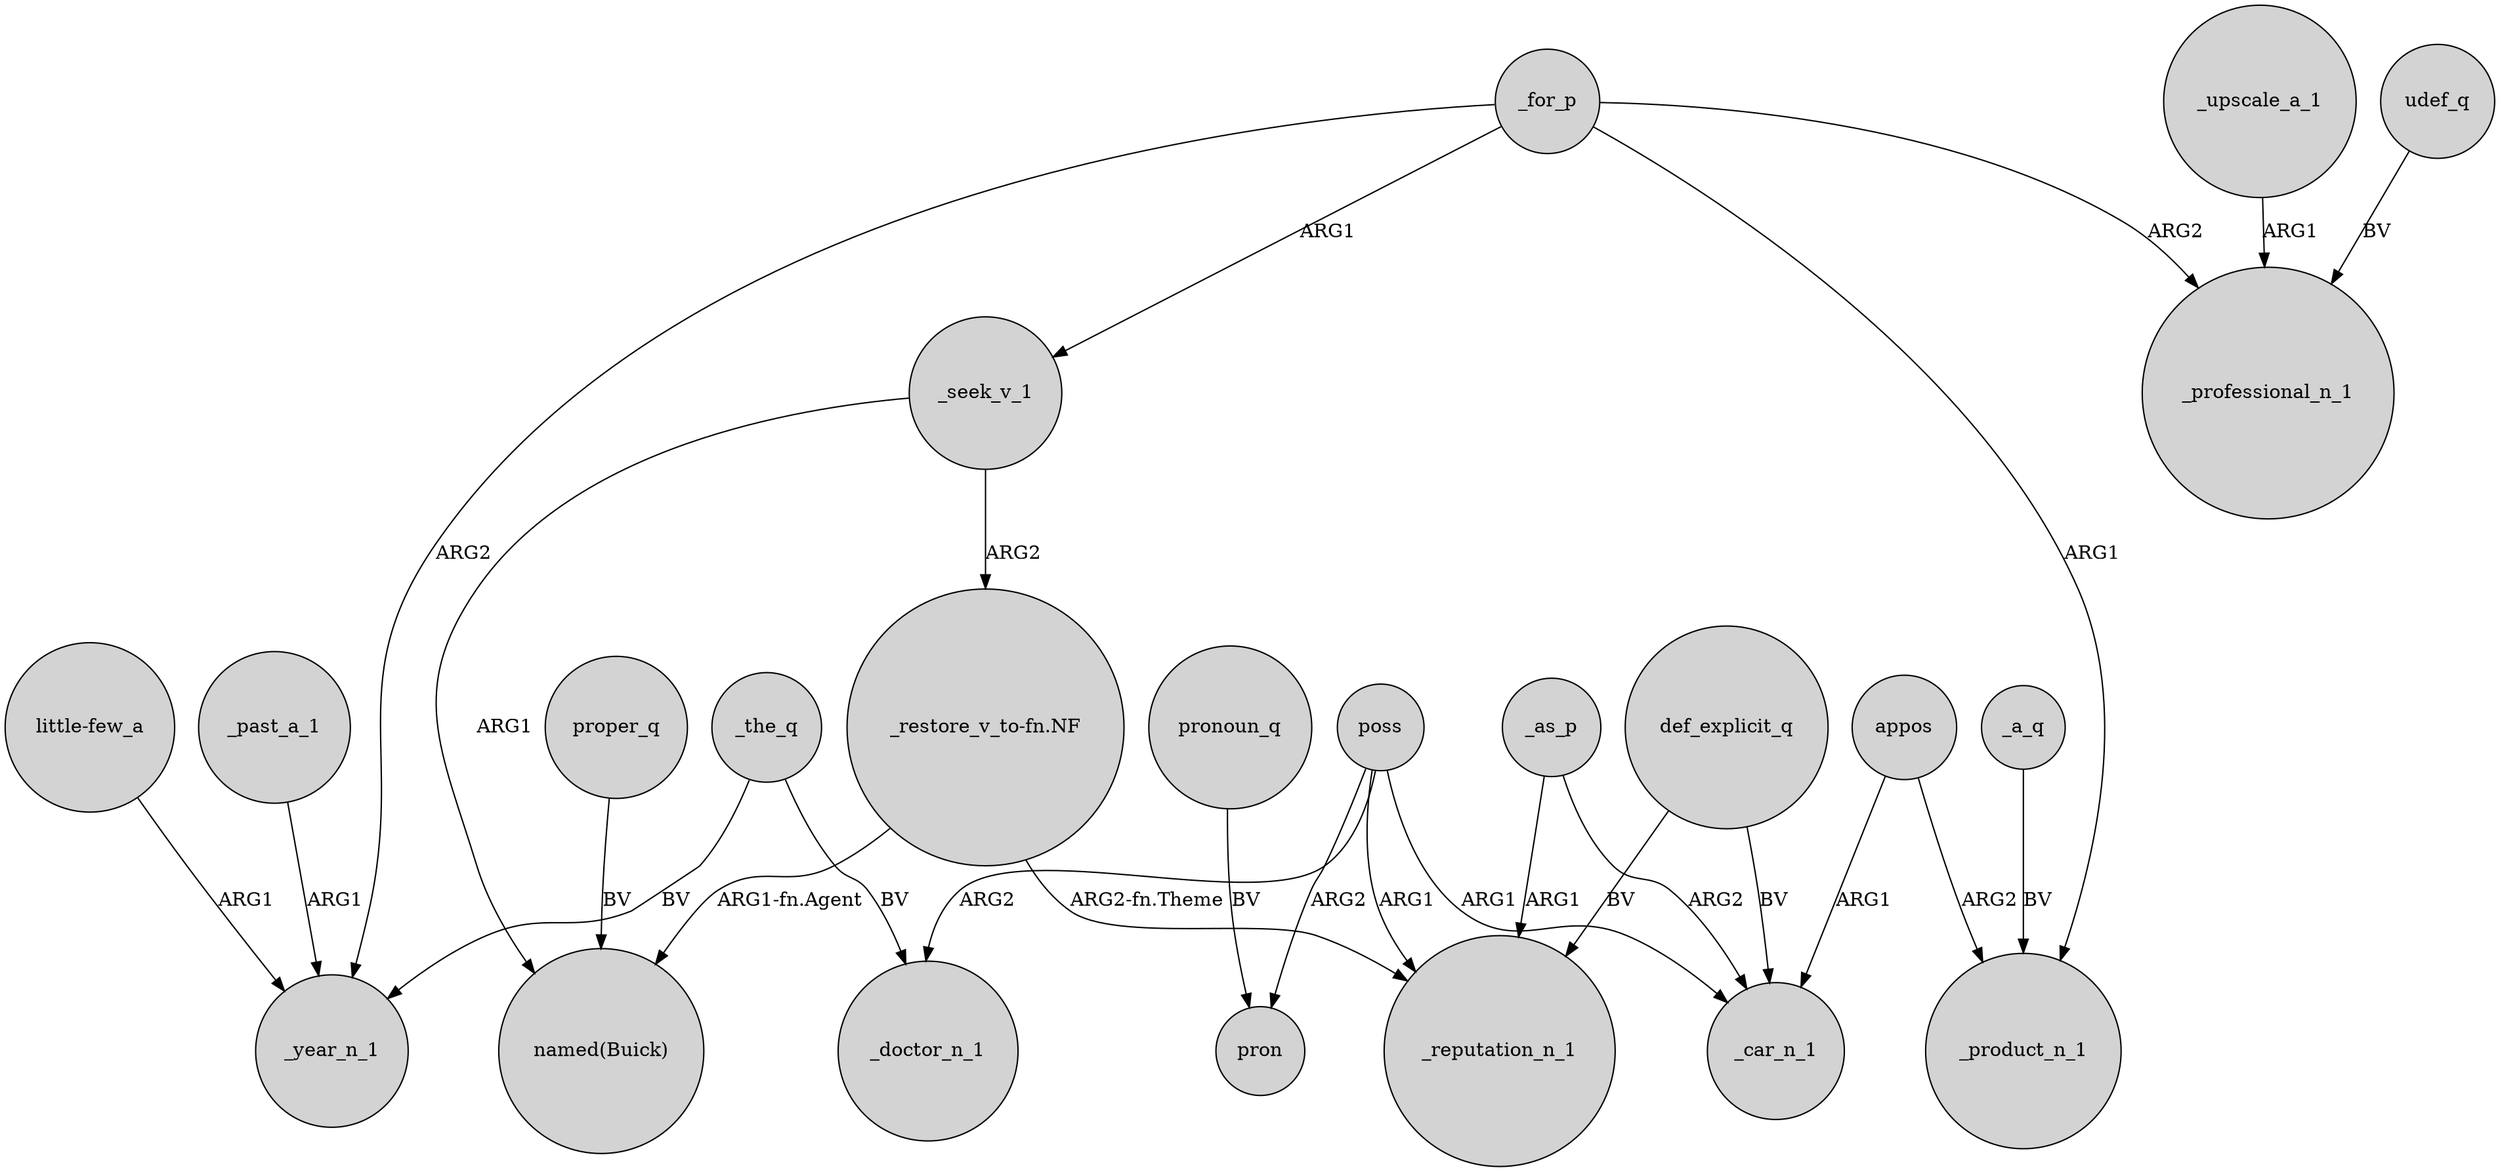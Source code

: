 digraph {
	node [shape=circle style=filled]
	"_restore_v_to-fn.NF" -> "named(Buick)" [label="ARG1-fn.Agent"]
	_for_p -> _professional_n_1 [label=ARG2]
	_for_p -> _year_n_1 [label=ARG2]
	poss -> pron [label=ARG2]
	_the_q -> _doctor_n_1 [label=BV]
	poss -> _car_n_1 [label=ARG1]
	def_explicit_q -> _reputation_n_1 [label=BV]
	_a_q -> _product_n_1 [label=BV]
	poss -> _reputation_n_1 [label=ARG1]
	def_explicit_q -> _car_n_1 [label=BV]
	_for_p -> _seek_v_1 [label=ARG1]
	_upscale_a_1 -> _professional_n_1 [label=ARG1]
	_seek_v_1 -> "named(Buick)" [label=ARG1]
	_as_p -> _car_n_1 [label=ARG2]
	_past_a_1 -> _year_n_1 [label=ARG1]
	proper_q -> "named(Buick)" [label=BV]
	_as_p -> _reputation_n_1 [label=ARG1]
	pronoun_q -> pron [label=BV]
	poss -> _doctor_n_1 [label=ARG2]
	_seek_v_1 -> "_restore_v_to-fn.NF" [label=ARG2]
	"little-few_a" -> _year_n_1 [label=ARG1]
	udef_q -> _professional_n_1 [label=BV]
	"_restore_v_to-fn.NF" -> _reputation_n_1 [label="ARG2-fn.Theme"]
	_the_q -> _year_n_1 [label=BV]
	_for_p -> _product_n_1 [label=ARG1]
	appos -> _product_n_1 [label=ARG2]
	appos -> _car_n_1 [label=ARG1]
}
